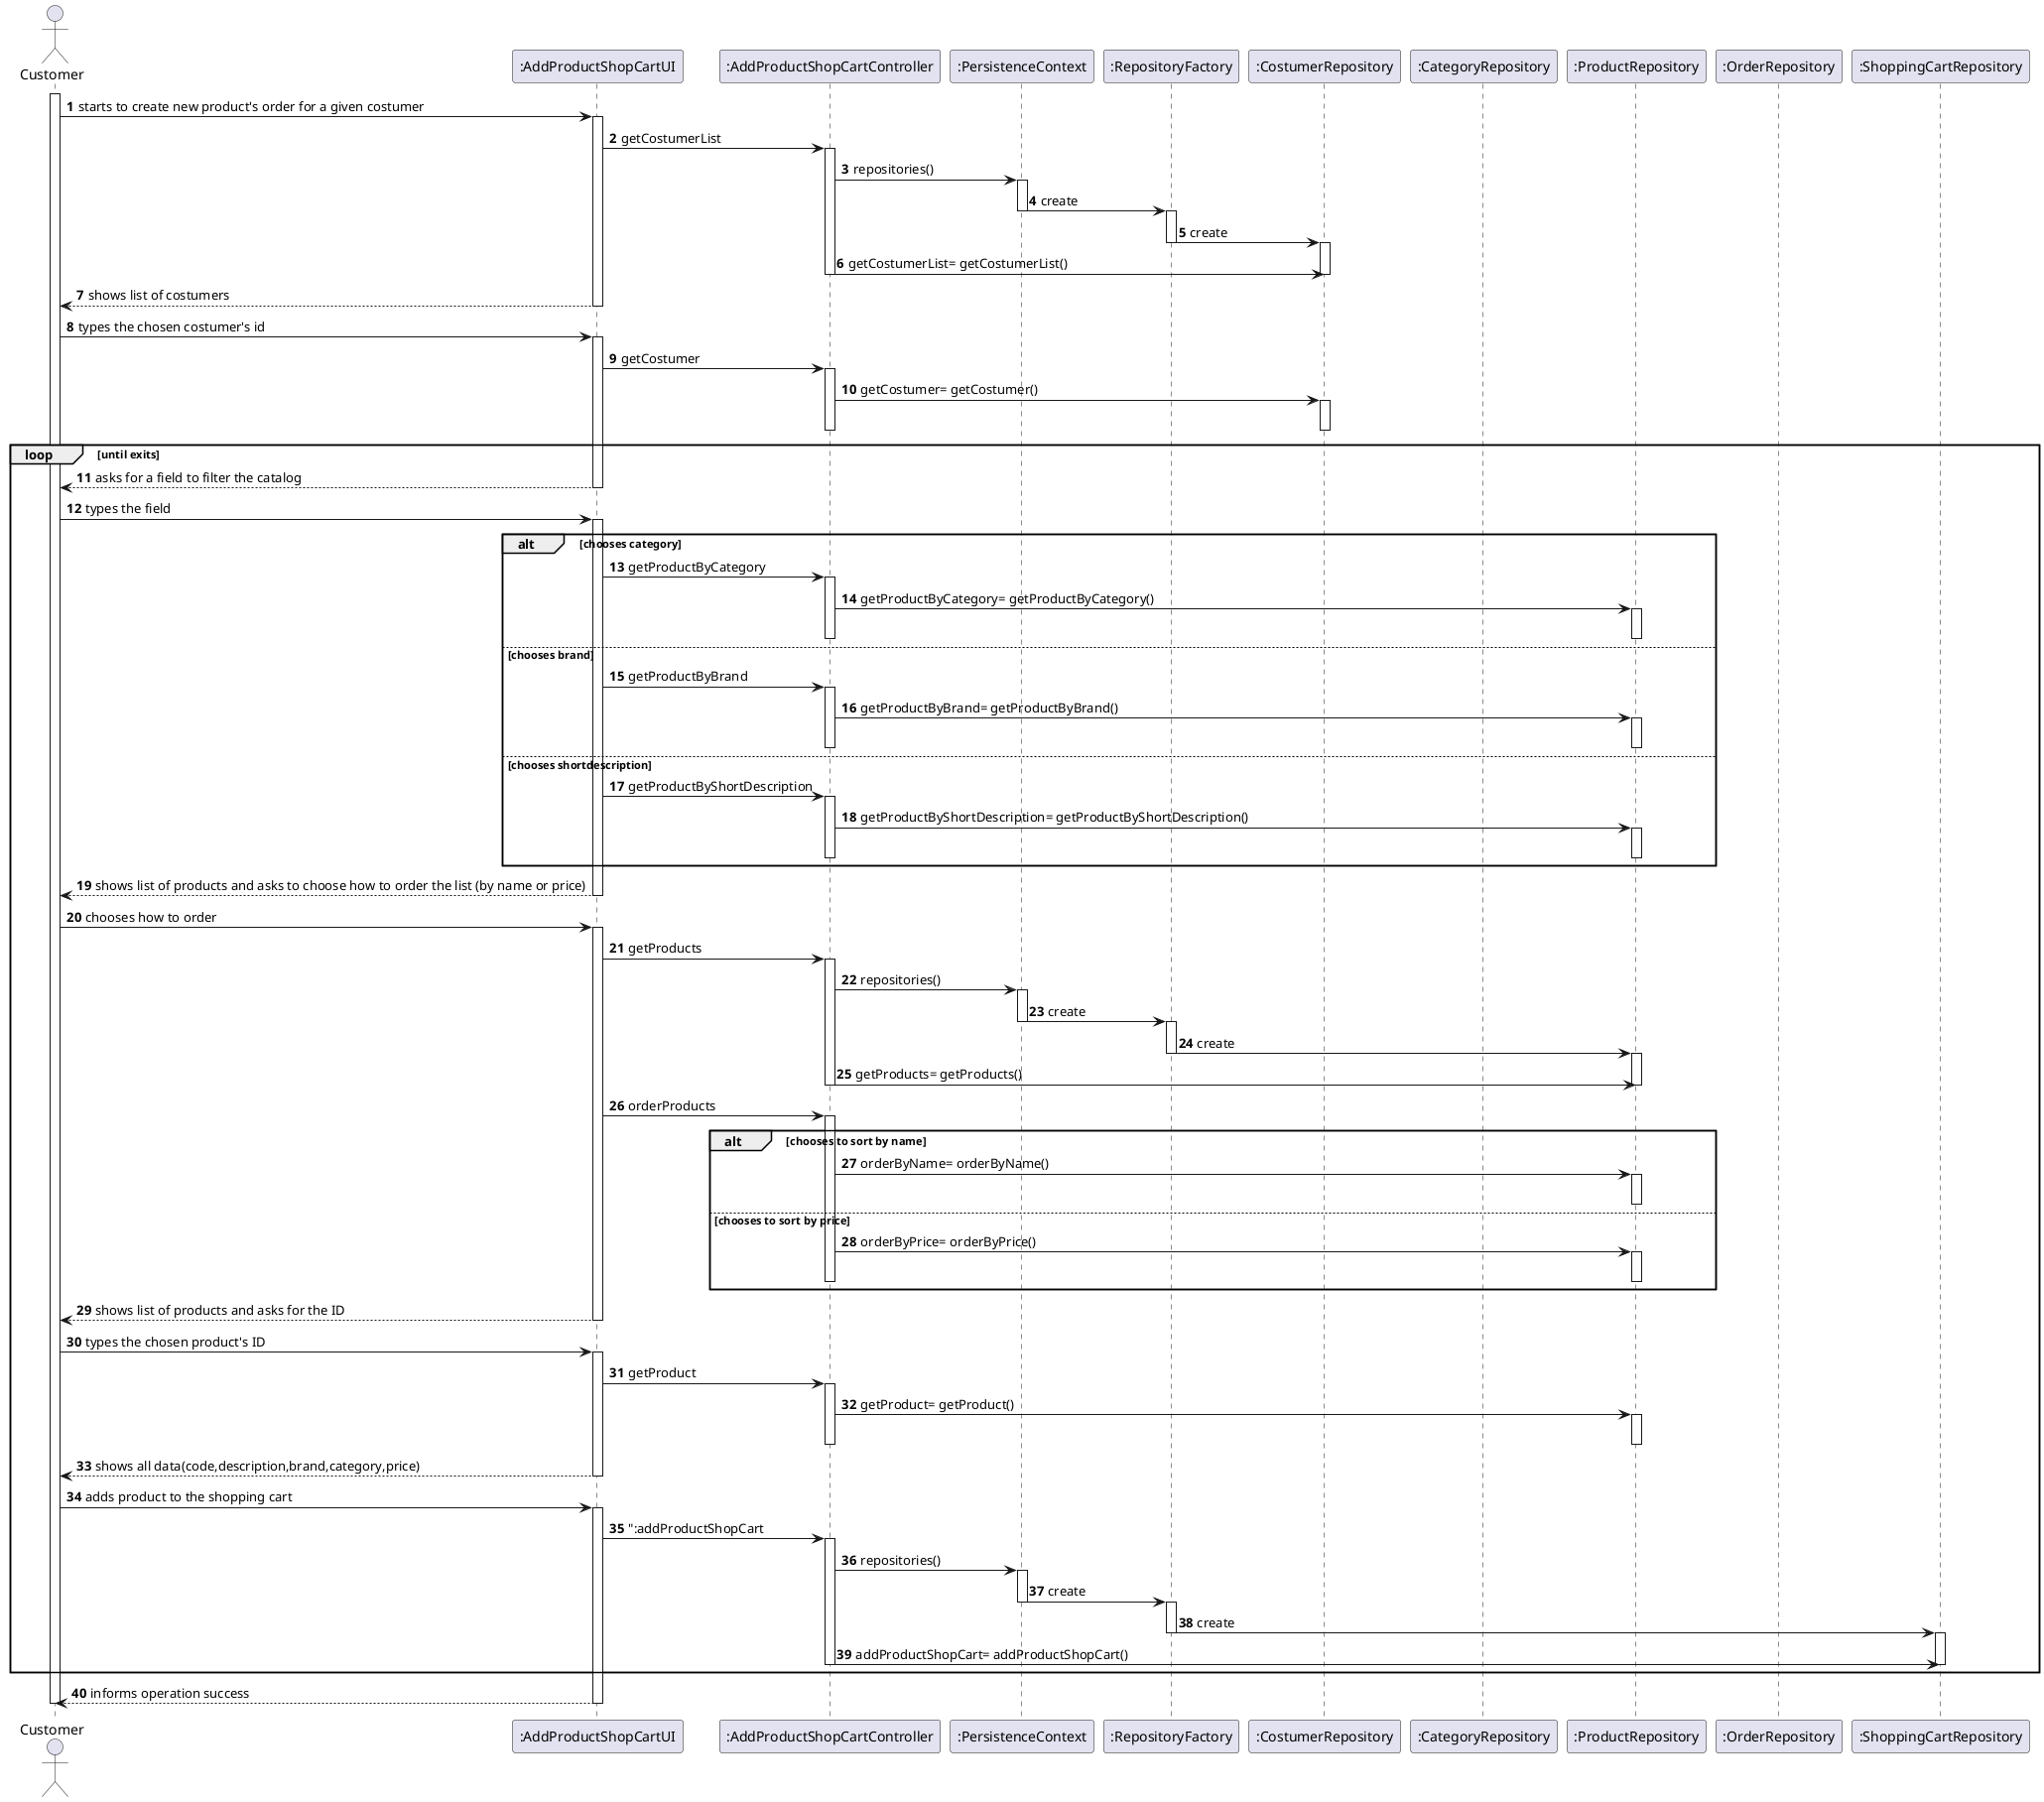 @startuml
autonumber
'hide footbox
actor "Customer" as C
participant ":AddProductShopCartUI" as UI
participant ":AddProductShopCartController" as CTRL
participant ":PersistenceContext" as PC
participant ":RepositoryFactory" as RF
participant ":CostumerRepository" as CostRepo
participant ":CategoryRepository" as CatRepo
participant ":ProductRepository" as ProdRepo
participant ":OrderRepository" as OrdRepo
participant ":ShoppingCartRepository" as ShopRepo


activate C

C -> UI : starts to create new product's order for a given costumer
activate UI

UI -> CTRL : getCostumerList
activate CTRL
CTRL -> PC : repositories()

activate PC
PC -> RF : create
deactivate PC
activate RF
RF -> CostRepo : create
deactivate RF
activate CostRepo
deactivate CostRepo
CTRL -> CostRepo : getCostumerList= getCostumerList()
deactivate CTRL
deactivate CostRepo
UI --> C : shows list of costumers
deactivate PC
deactivate UI

C -> UI : types the chosen costumer's id
activate UI

UI -> CTRL : getCostumer
activate CTRL
CTRL -> CostRepo : getCostumer= getCostumer()
activate CostRepo
deactivate CTRL
deactivate CostRepo



loop until exits

UI --> C : asks for a field to filter the catalog
deactivate UI
C -> UI : types the field
activate UI

alt chooses category
UI -> CTRL : getProductByCategory
activate CTRL
CTRL -> ProdRepo : getProductByCategory= getProductByCategory()
activate ProdRepo
deactivate CTRL
deactivate ProdRepo

else chooses brand
UI -> CTRL : getProductByBrand
activate CTRL
CTRL -> ProdRepo : getProductByBrand= getProductByBrand()
activate ProdRepo
deactivate CTRL
deactivate ProdRepo

else chooses shortdescription
UI -> CTRL : getProductByShortDescription
activate CTRL
CTRL -> ProdRepo : getProductByShortDescription= getProductByShortDescription()
activate ProdRepo
deactivate CTRL
deactivate ProdRepo
end

UI --> C : shows list of products and asks to choose how to order the list (by name or price)
deactivate UI

C -> UI : chooses how to order
activate UI


UI -> CTRL : getProducts
activate CTRL
CTRL -> PC : repositories()

activate PC
PC -> RF : create
deactivate PC
activate RF
RF -> ProdRepo : create
deactivate RF
activate ProdRepo
deactivate ProdRepo
CTRL -> ProdRepo : getProducts= getProducts()
deactivate CTRL
deactivate ProdRepo

UI -> CTRL : orderProducts
activate CTRL

alt chooses to sort by name
CTRL -> ProdRepo : orderByName= orderByName()
activate ProdRepo
deactivate ProdRepo

else chooses to sort by price
CTRL -> ProdRepo : orderByPrice= orderByPrice()
activate ProdRepo
deactivate CTRL
deactivate ProdRepo
end


UI --> C : shows list of products and asks for the ID
deactivate UI

C -> UI : types the chosen product's ID
activate UI


UI -> CTRL : getProduct
activate CTRL
CTRL -> ProdRepo : getProduct= getProduct()
activate ProdRepo
deactivate CTRL
deactivate ProdRepo

UI --> C :shows all data(code,description,brand,category,price)
deactivate UI

C -> UI : adds product to the shopping cart
activate UI
UI -> CTRL : ":addProductShopCart
activate CTRL
CTRL -> PC : repositories()

activate PC
PC -> RF : create
deactivate PC
activate RF
RF -> ShopRepo : create
deactivate RF
activate ShopRepo
deactivate ShopRepo
CTRL -> ShopRepo : addProductShopCart= addProductShopCart()
deactivate CTRL
deactivate ShopRepo


end loop

activate UI




UI --> C : informs operation success
deactivate UI
deactivate C

@enduml
